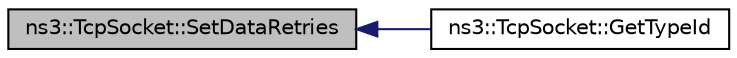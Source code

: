digraph "ns3::TcpSocket::SetDataRetries"
{
  edge [fontname="Helvetica",fontsize="10",labelfontname="Helvetica",labelfontsize="10"];
  node [fontname="Helvetica",fontsize="10",shape=record];
  rankdir="LR";
  Node1 [label="ns3::TcpSocket::SetDataRetries",height=0.2,width=0.4,color="black", fillcolor="grey75", style="filled", fontcolor="black"];
  Node1 -> Node2 [dir="back",color="midnightblue",fontsize="10",style="solid"];
  Node2 [label="ns3::TcpSocket::GetTypeId",height=0.2,width=0.4,color="black", fillcolor="white", style="filled",URL="$d2/dc5/classns3_1_1TcpSocket.html#a3026dbda3dca84c3ec04d6776c86247a",tooltip="Get the type ID. "];
}
